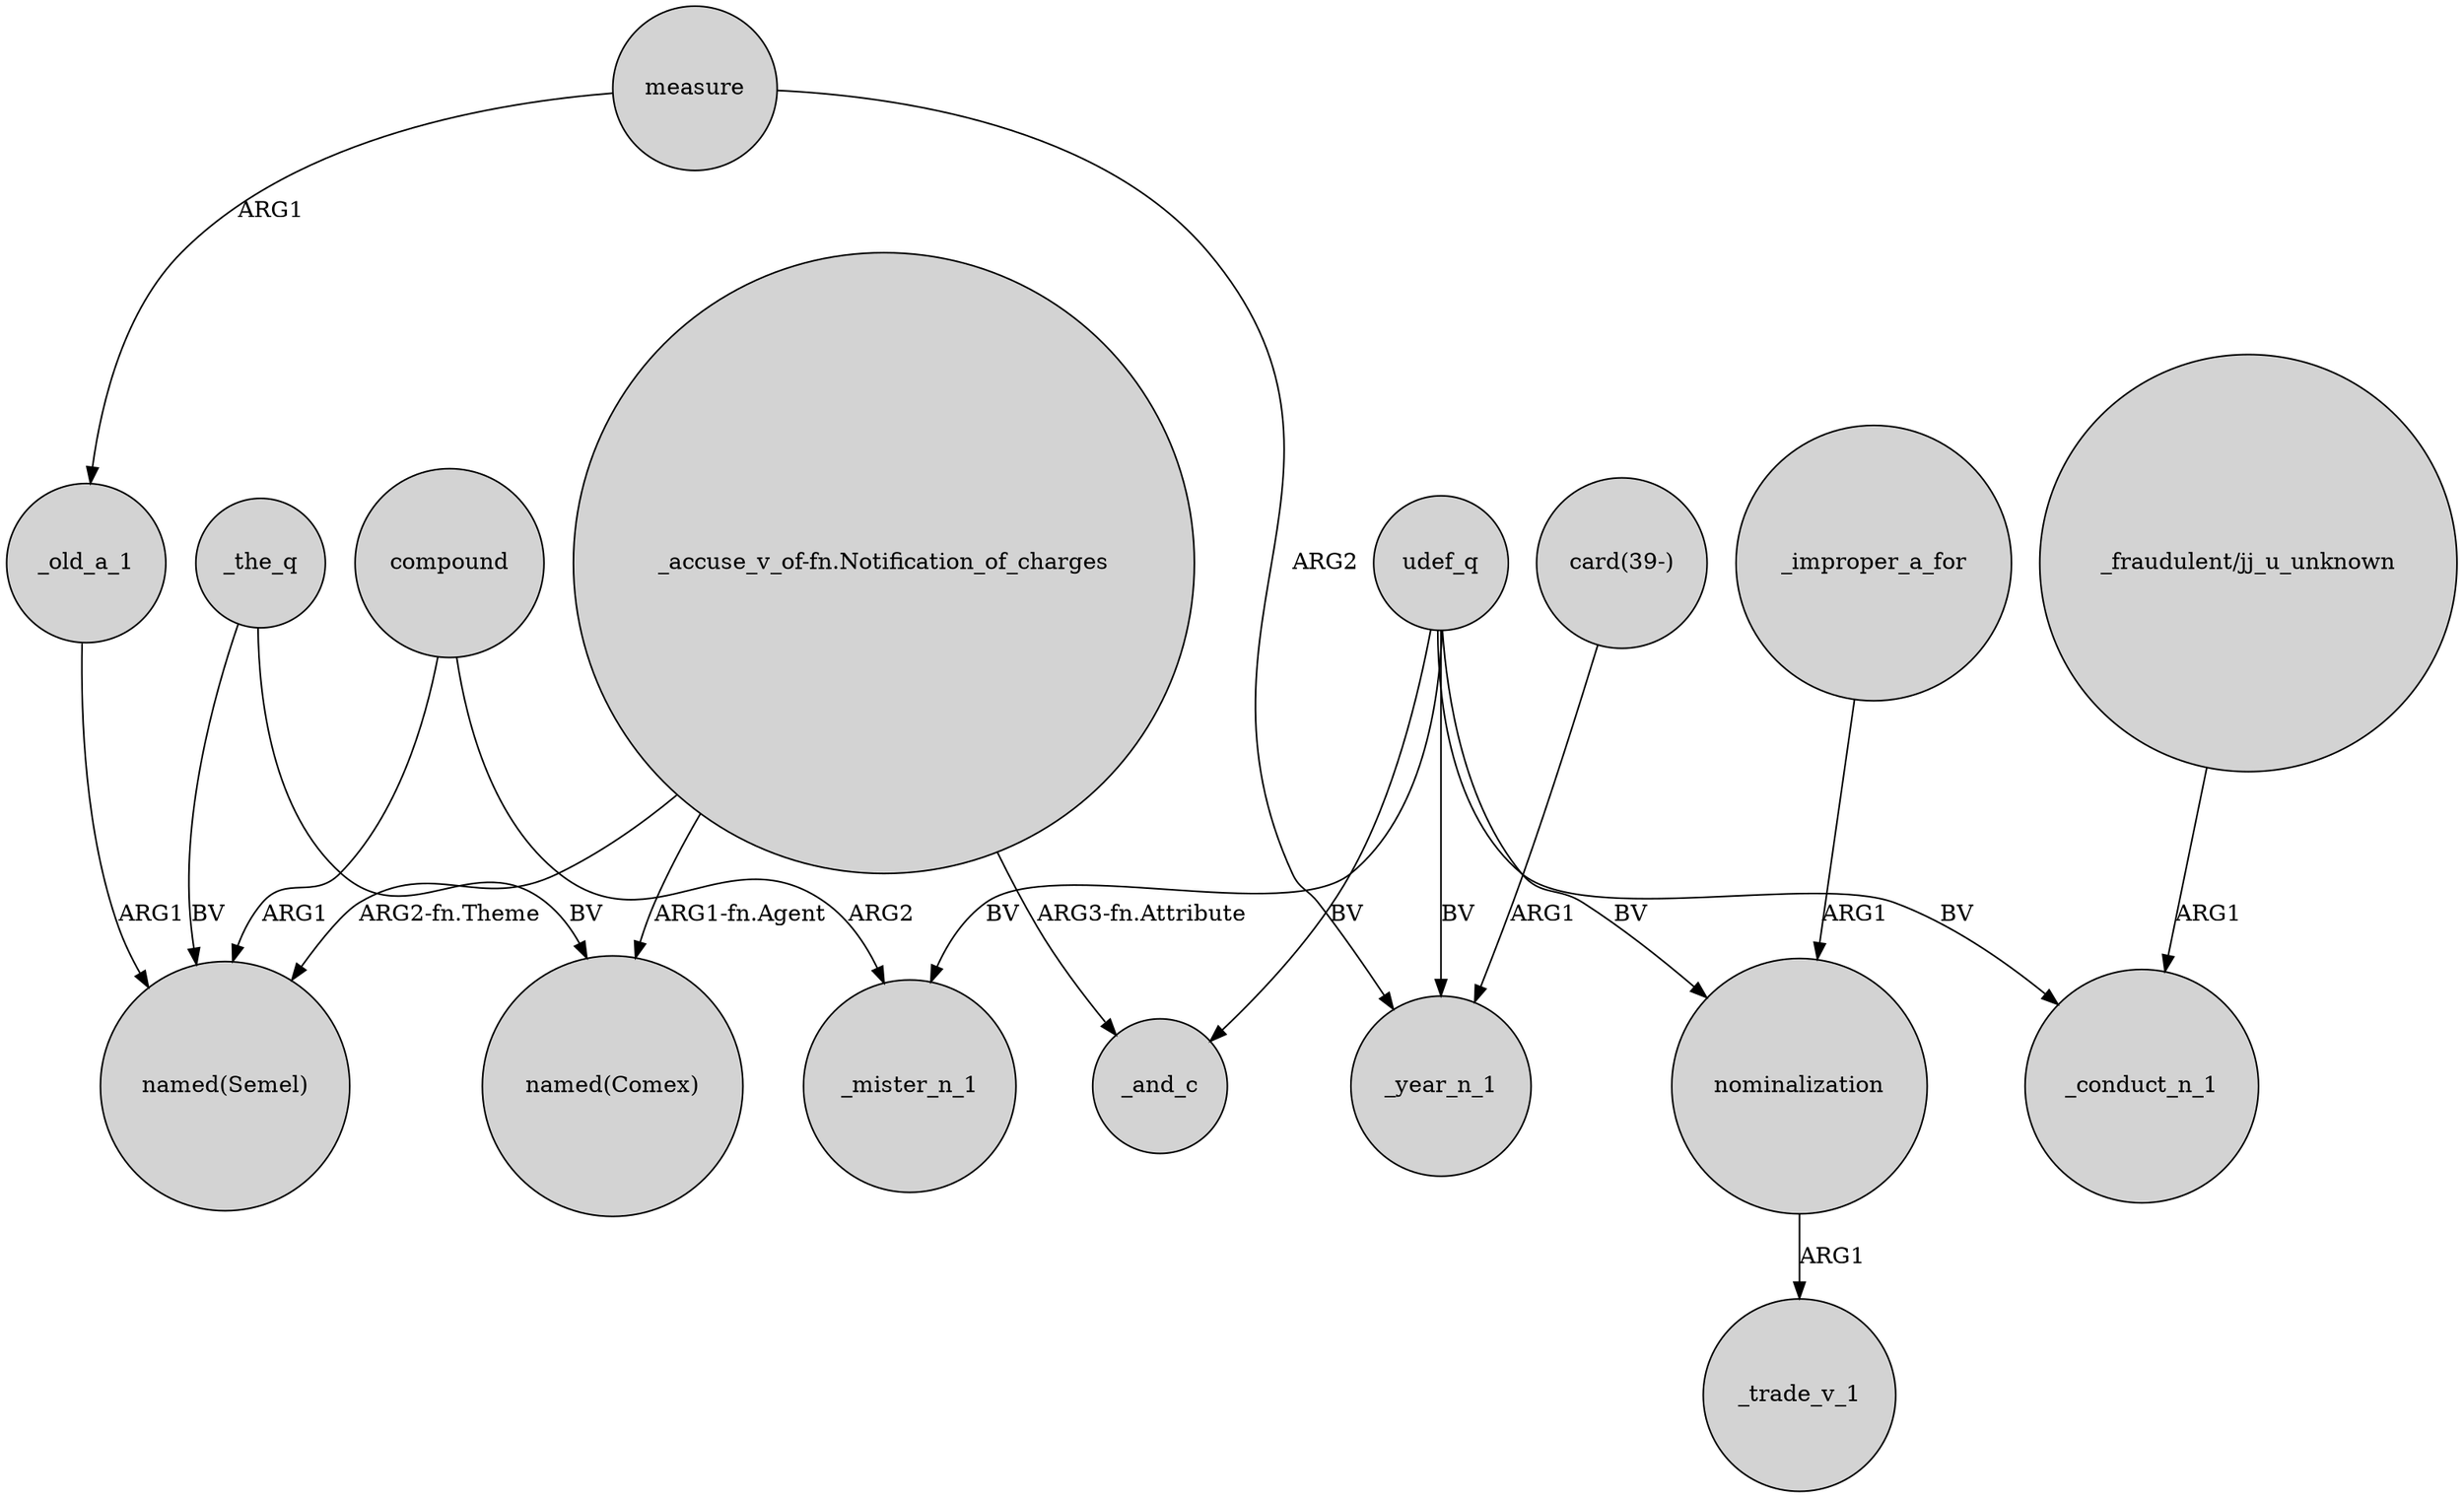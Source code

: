digraph {
	node [shape=circle style=filled]
	"_accuse_v_of-fn.Notification_of_charges" -> "named(Semel)" [label="ARG2-fn.Theme"]
	measure -> _year_n_1 [label=ARG2]
	_improper_a_for -> nominalization [label=ARG1]
	compound -> _mister_n_1 [label=ARG2]
	udef_q -> _mister_n_1 [label=BV]
	_the_q -> "named(Semel)" [label=BV]
	"_fraudulent/jj_u_unknown" -> _conduct_n_1 [label=ARG1]
	nominalization -> _trade_v_1 [label=ARG1]
	measure -> _old_a_1 [label=ARG1]
	"_accuse_v_of-fn.Notification_of_charges" -> "named(Comex)" [label="ARG1-fn.Agent"]
	"card(39-)" -> _year_n_1 [label=ARG1]
	_old_a_1 -> "named(Semel)" [label=ARG1]
	"_accuse_v_of-fn.Notification_of_charges" -> _and_c [label="ARG3-fn.Attribute"]
	udef_q -> _conduct_n_1 [label=BV]
	udef_q -> nominalization [label=BV]
	udef_q -> _year_n_1 [label=BV]
	_the_q -> "named(Comex)" [label=BV]
	compound -> "named(Semel)" [label=ARG1]
	udef_q -> _and_c [label=BV]
}
